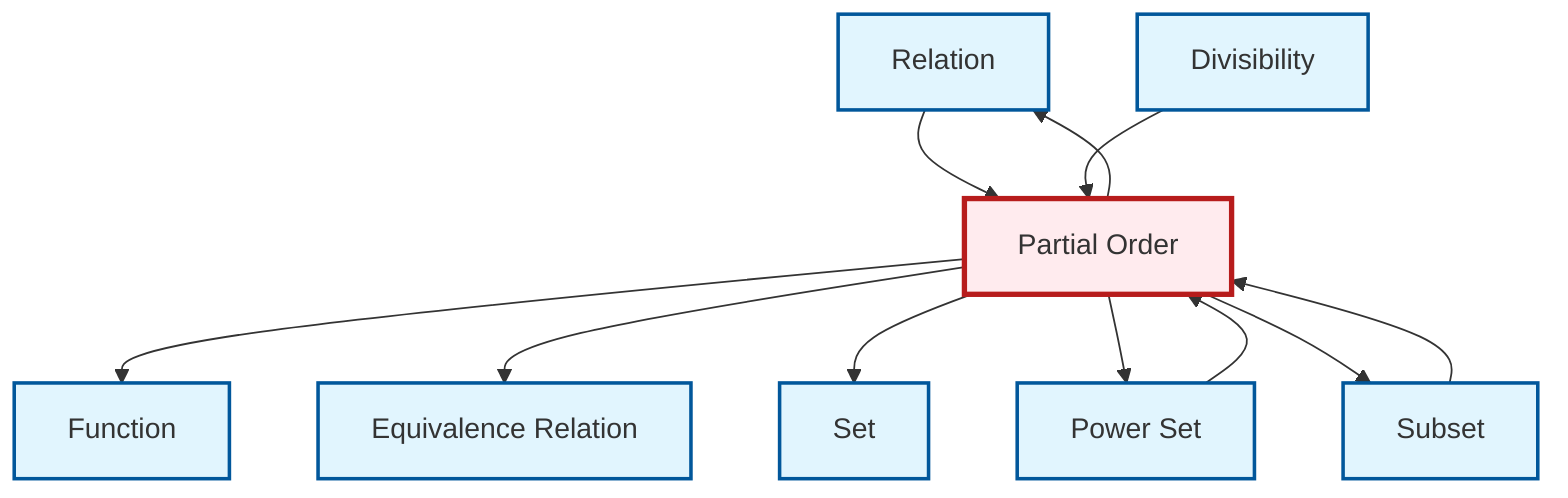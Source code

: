 graph TD
    classDef definition fill:#e1f5fe,stroke:#01579b,stroke-width:2px
    classDef theorem fill:#f3e5f5,stroke:#4a148c,stroke-width:2px
    classDef axiom fill:#fff3e0,stroke:#e65100,stroke-width:2px
    classDef example fill:#e8f5e9,stroke:#1b5e20,stroke-width:2px
    classDef current fill:#ffebee,stroke:#b71c1c,stroke-width:3px
    def-equivalence-relation["Equivalence Relation"]:::definition
    def-relation["Relation"]:::definition
    def-subset["Subset"]:::definition
    def-partial-order["Partial Order"]:::definition
    def-set["Set"]:::definition
    def-divisibility["Divisibility"]:::definition
    def-power-set["Power Set"]:::definition
    def-function["Function"]:::definition
    def-partial-order --> def-function
    def-partial-order --> def-equivalence-relation
    def-partial-order --> def-set
    def-relation --> def-partial-order
    def-partial-order --> def-power-set
    def-partial-order --> def-subset
    def-power-set --> def-partial-order
    def-partial-order --> def-relation
    def-divisibility --> def-partial-order
    def-subset --> def-partial-order
    class def-partial-order current
